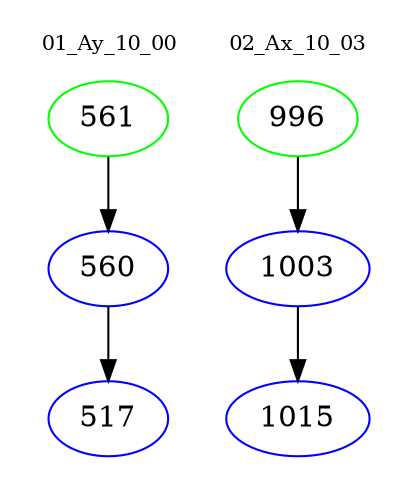 digraph{
subgraph cluster_0 {
color = white
label = "01_Ay_10_00";
fontsize=10;
T0_561 [label="561", color="green"]
T0_561 -> T0_560 [color="black"]
T0_560 [label="560", color="blue"]
T0_560 -> T0_517 [color="black"]
T0_517 [label="517", color="blue"]
}
subgraph cluster_1 {
color = white
label = "02_Ax_10_03";
fontsize=10;
T1_996 [label="996", color="green"]
T1_996 -> T1_1003 [color="black"]
T1_1003 [label="1003", color="blue"]
T1_1003 -> T1_1015 [color="black"]
T1_1015 [label="1015", color="blue"]
}
}
